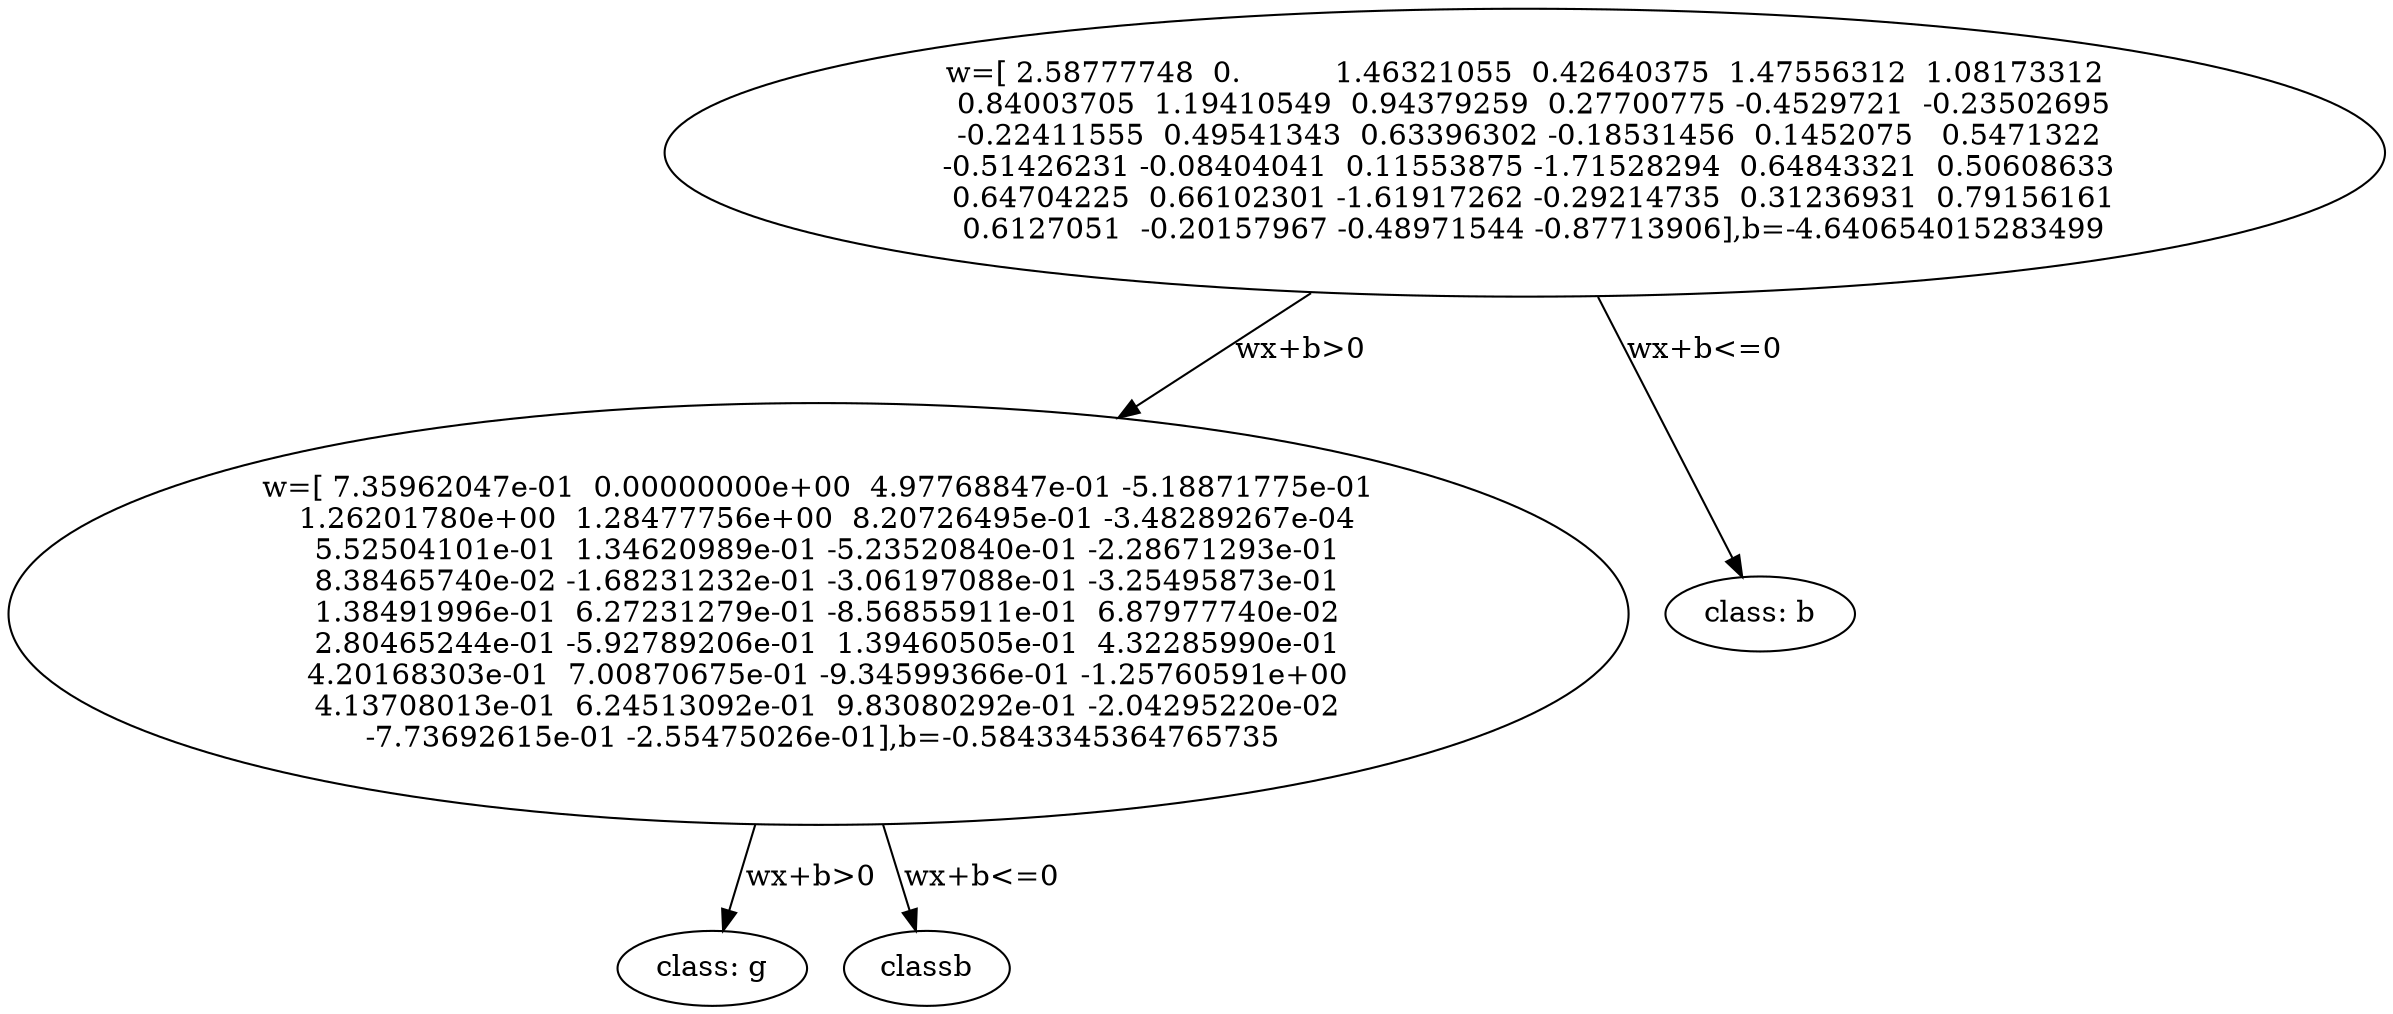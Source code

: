 digraph {
	1 [label="w=[ 2.58777748  0.          1.46321055  0.42640375  1.47556312  1.08173312
  0.84003705  1.19410549  0.94379259  0.27700775 -0.4529721  -0.23502695
 -0.22411555  0.49541343  0.63396302 -0.18531456  0.1452075   0.5471322
 -0.51426231 -0.08404041  0.11553875 -1.71528294  0.64843321  0.50608633
  0.64704225  0.66102301 -1.61917262 -0.29214735  0.31236931  0.79156161
  0.6127051  -0.20157967 -0.48971544 -0.87713906],b=-4.640654015283499"]
	1 -> 2 [label="wx+b>0"]
	2 [label="w=[ 7.35962047e-01  0.00000000e+00  4.97768847e-01 -5.18871775e-01
  1.26201780e+00  1.28477756e+00  8.20726495e-01 -3.48289267e-04
  5.52504101e-01  1.34620989e-01 -5.23520840e-01 -2.28671293e-01
  8.38465740e-02 -1.68231232e-01 -3.06197088e-01 -3.25495873e-01
  1.38491996e-01  6.27231279e-01 -8.56855911e-01  6.87977740e-02
  2.80465244e-01 -5.92789206e-01  1.39460505e-01  4.32285990e-01
  4.20168303e-01  7.00870675e-01 -9.34599366e-01 -1.25760591e+00
  4.13708013e-01  6.24513092e-01  9.83080292e-01 -2.04295220e-02
 -7.73692615e-01 -2.55475026e-01],b=-0.5843345364765735"]
	2 -> 4 [label="wx+b>0"]
	4 [label="class: g"]
	2 -> 5 [label="wx+b<=0"]
	5 [label=classb]
	1 -> 3 [label="wx+b<=0"]
	3 [label="class: b"]
}
